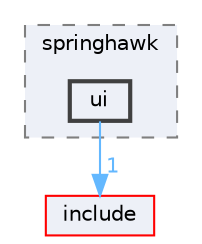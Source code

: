 digraph "E:/Code/Skola/Su/CProg/CProg-Project/src/springhawk/ui"
{
 // LATEX_PDF_SIZE
  bgcolor="transparent";
  edge [fontname=Helvetica,fontsize=10,labelfontname=Helvetica,labelfontsize=10];
  node [fontname=Helvetica,fontsize=10,shape=box,height=0.2,width=0.4];
  compound=true
  subgraph clusterdir_3ab65a880eedb64f4bf2f395c8ae19cf {
    graph [ bgcolor="#edf0f7", pencolor="grey50", label="springhawk", fontname=Helvetica,fontsize=10 style="filled,dashed", URL="dir_3ab65a880eedb64f4bf2f395c8ae19cf.html",tooltip=""]
  dir_2e55030270833702c5ffe0a41d00a8be [label="ui", fillcolor="#edf0f7", color="grey25", style="filled,bold", URL="dir_2e55030270833702c5ffe0a41d00a8be.html",tooltip=""];
  }
  dir_d44c64559bbebec7f509842c48db8b23 [label="include", fillcolor="#edf0f7", color="red", style="filled", URL="dir_d44c64559bbebec7f509842c48db8b23.html",tooltip=""];
  dir_2e55030270833702c5ffe0a41d00a8be->dir_d44c64559bbebec7f509842c48db8b23 [headlabel="1", labeldistance=1.5 headhref="dir_000045_000028.html" href="dir_000045_000028.html" color="steelblue1" fontcolor="steelblue1"];
}
